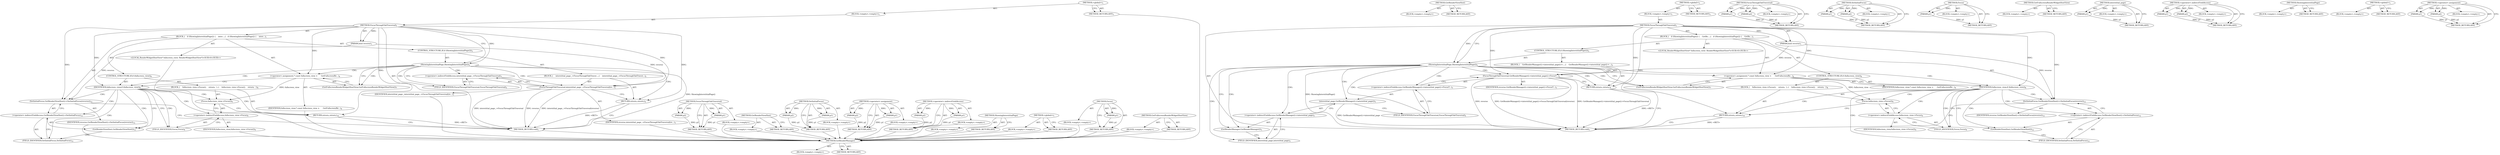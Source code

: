 digraph "Focus" {
vulnerable_76 [label=<(METHOD,GetRenderManager)>];
vulnerable_77 [label=<(BLOCK,&lt;empty&gt;,&lt;empty&gt;)>];
vulnerable_78 [label=<(METHOD_RETURN,ANY)>];
vulnerable_96 [label=<(METHOD,GetRenderViewHost)>];
vulnerable_97 [label=<(BLOCK,&lt;empty&gt;,&lt;empty&gt;)>];
vulnerable_98 [label=<(METHOD_RETURN,ANY)>];
vulnerable_6 [label=<(METHOD,&lt;global&gt;)<SUB>1</SUB>>];
vulnerable_7 [label=<(BLOCK,&lt;empty&gt;,&lt;empty&gt;)<SUB>1</SUB>>];
vulnerable_8 [label=<(METHOD,FocusThroughTabTraversal)<SUB>1</SUB>>];
vulnerable_9 [label=<(PARAM,bool reverse)<SUB>1</SUB>>];
vulnerable_10 [label=<(BLOCK,{
   if (ShowingInterstitialPage()) {
    GetRe...,{
   if (ShowingInterstitialPage()) {
    GetRe...)<SUB>1</SUB>>];
vulnerable_11 [label=<(CONTROL_STRUCTURE,IF,if (ShowingInterstitialPage()))<SUB>2</SUB>>];
vulnerable_12 [label=<(ShowingInterstitialPage,ShowingInterstitialPage())<SUB>2</SUB>>];
vulnerable_13 [label=<(BLOCK,{
    GetRenderManager()-&gt;interstitial_page()-&gt;...,{
    GetRenderManager()-&gt;interstitial_page()-&gt;...)<SUB>2</SUB>>];
vulnerable_14 [label=<(FocusThroughTabTraversal,GetRenderManager()-&gt;interstitial_page()-&gt;FocusT...)<SUB>3</SUB>>];
vulnerable_15 [label=<(&lt;operator&gt;.indirectFieldAccess,GetRenderManager()-&gt;interstitial_page()-&gt;FocusT...)<SUB>3</SUB>>];
vulnerable_16 [label=<(interstitial_page,GetRenderManager()-&gt;interstitial_page())<SUB>3</SUB>>];
vulnerable_17 [label=<(&lt;operator&gt;.indirectFieldAccess,GetRenderManager()-&gt;interstitial_page)<SUB>3</SUB>>];
vulnerable_18 [label=<(GetRenderManager,GetRenderManager())<SUB>3</SUB>>];
vulnerable_19 [label=<(FIELD_IDENTIFIER,interstitial_page,interstitial_page)<SUB>3</SUB>>];
vulnerable_20 [label=<(FIELD_IDENTIFIER,FocusThroughTabTraversal,FocusThroughTabTraversal)<SUB>3</SUB>>];
vulnerable_21 [label=<(IDENTIFIER,reverse,GetRenderManager()-&gt;interstitial_page()-&gt;FocusT...)<SUB>3</SUB>>];
vulnerable_22 [label=<(RETURN,return;,return;)<SUB>4</SUB>>];
vulnerable_23 [label="<(LOCAL,RenderWidgetHostView* fullscreen_view: RenderWidgetHostView*)<SUB>6</SUB>>"];
vulnerable_24 [label=<(&lt;operator&gt;.assignment,* const fullscreen_view =
      GetFullscreenRe...)<SUB>6</SUB>>];
vulnerable_25 [label=<(IDENTIFIER,fullscreen_view,* const fullscreen_view =
      GetFullscreenRe...)<SUB>6</SUB>>];
vulnerable_26 [label=<(GetFullscreenRenderWidgetHostView,GetFullscreenRenderWidgetHostView())<SUB>7</SUB>>];
vulnerable_27 [label=<(CONTROL_STRUCTURE,IF,if (fullscreen_view))<SUB>8</SUB>>];
vulnerable_28 [label=<(IDENTIFIER,fullscreen_view,if (fullscreen_view))<SUB>8</SUB>>];
vulnerable_29 [label=<(BLOCK,{
    fullscreen_view-&gt;Focus();
    return;
  },{
    fullscreen_view-&gt;Focus();
    return;
  })<SUB>8</SUB>>];
vulnerable_30 [label=<(Focus,fullscreen_view-&gt;Focus())<SUB>9</SUB>>];
vulnerable_31 [label=<(&lt;operator&gt;.indirectFieldAccess,fullscreen_view-&gt;Focus)<SUB>9</SUB>>];
vulnerable_32 [label=<(IDENTIFIER,fullscreen_view,fullscreen_view-&gt;Focus())<SUB>9</SUB>>];
vulnerable_33 [label=<(FIELD_IDENTIFIER,Focus,Focus)<SUB>9</SUB>>];
vulnerable_34 [label=<(RETURN,return;,return;)<SUB>10</SUB>>];
vulnerable_35 [label=<(SetInitialFocus,GetRenderViewHost()-&gt;SetInitialFocus(reverse))<SUB>12</SUB>>];
vulnerable_36 [label=<(&lt;operator&gt;.indirectFieldAccess,GetRenderViewHost()-&gt;SetInitialFocus)<SUB>12</SUB>>];
vulnerable_37 [label=<(GetRenderViewHost,GetRenderViewHost())<SUB>12</SUB>>];
vulnerable_38 [label=<(FIELD_IDENTIFIER,SetInitialFocus,SetInitialFocus)<SUB>12</SUB>>];
vulnerable_39 [label=<(IDENTIFIER,reverse,GetRenderViewHost()-&gt;SetInitialFocus(reverse))<SUB>12</SUB>>];
vulnerable_40 [label=<(METHOD_RETURN,void)<SUB>1</SUB>>];
vulnerable_42 [label=<(METHOD_RETURN,ANY)<SUB>1</SUB>>];
vulnerable_62 [label=<(METHOD,FocusThroughTabTraversal)>];
vulnerable_63 [label=<(PARAM,p1)>];
vulnerable_64 [label=<(PARAM,p2)>];
vulnerable_65 [label=<(BLOCK,&lt;empty&gt;,&lt;empty&gt;)>];
vulnerable_66 [label=<(METHOD_RETURN,ANY)>];
vulnerable_91 [label=<(METHOD,SetInitialFocus)>];
vulnerable_92 [label=<(PARAM,p1)>];
vulnerable_93 [label=<(PARAM,p2)>];
vulnerable_94 [label=<(BLOCK,&lt;empty&gt;,&lt;empty&gt;)>];
vulnerable_95 [label=<(METHOD_RETURN,ANY)>];
vulnerable_87 [label=<(METHOD,Focus)>];
vulnerable_88 [label=<(PARAM,p1)>];
vulnerable_89 [label=<(BLOCK,&lt;empty&gt;,&lt;empty&gt;)>];
vulnerable_90 [label=<(METHOD_RETURN,ANY)>];
vulnerable_84 [label=<(METHOD,GetFullscreenRenderWidgetHostView)>];
vulnerable_85 [label=<(BLOCK,&lt;empty&gt;,&lt;empty&gt;)>];
vulnerable_86 [label=<(METHOD_RETURN,ANY)>];
vulnerable_72 [label=<(METHOD,interstitial_page)>];
vulnerable_73 [label=<(PARAM,p1)>];
vulnerable_74 [label=<(BLOCK,&lt;empty&gt;,&lt;empty&gt;)>];
vulnerable_75 [label=<(METHOD_RETURN,ANY)>];
vulnerable_67 [label=<(METHOD,&lt;operator&gt;.indirectFieldAccess)>];
vulnerable_68 [label=<(PARAM,p1)>];
vulnerable_69 [label=<(PARAM,p2)>];
vulnerable_70 [label=<(BLOCK,&lt;empty&gt;,&lt;empty&gt;)>];
vulnerable_71 [label=<(METHOD_RETURN,ANY)>];
vulnerable_59 [label=<(METHOD,ShowingInterstitialPage)>];
vulnerable_60 [label=<(BLOCK,&lt;empty&gt;,&lt;empty&gt;)>];
vulnerable_61 [label=<(METHOD_RETURN,ANY)>];
vulnerable_53 [label=<(METHOD,&lt;global&gt;)<SUB>1</SUB>>];
vulnerable_54 [label=<(BLOCK,&lt;empty&gt;,&lt;empty&gt;)>];
vulnerable_55 [label=<(METHOD_RETURN,ANY)>];
vulnerable_79 [label=<(METHOD,&lt;operator&gt;.assignment)>];
vulnerable_80 [label=<(PARAM,p1)>];
vulnerable_81 [label=<(PARAM,p2)>];
vulnerable_82 [label=<(BLOCK,&lt;empty&gt;,&lt;empty&gt;)>];
vulnerable_83 [label=<(METHOD_RETURN,ANY)>];
fixed_74 [label=<(METHOD,GetFullscreenRenderWidgetHostView)>];
fixed_75 [label=<(BLOCK,&lt;empty&gt;,&lt;empty&gt;)>];
fixed_76 [label=<(METHOD_RETURN,ANY)>];
fixed_6 [label=<(METHOD,&lt;global&gt;)<SUB>1</SUB>>];
fixed_7 [label=<(BLOCK,&lt;empty&gt;,&lt;empty&gt;)<SUB>1</SUB>>];
fixed_8 [label=<(METHOD,FocusThroughTabTraversal)<SUB>1</SUB>>];
fixed_9 [label=<(PARAM,bool reverse)<SUB>1</SUB>>];
fixed_10 [label=<(BLOCK,{
   if (ShowingInterstitialPage()) {
    inter...,{
   if (ShowingInterstitialPage()) {
    inter...)<SUB>1</SUB>>];
fixed_11 [label=<(CONTROL_STRUCTURE,IF,if (ShowingInterstitialPage()))<SUB>2</SUB>>];
fixed_12 [label=<(ShowingInterstitialPage,ShowingInterstitialPage())<SUB>2</SUB>>];
fixed_13 [label=<(BLOCK,{
    interstitial_page_-&gt;FocusThroughTabTraver...,{
    interstitial_page_-&gt;FocusThroughTabTraver...)<SUB>2</SUB>>];
fixed_14 [label=<(FocusThroughTabTraversal,interstitial_page_-&gt;FocusThroughTabTraversal(re...)<SUB>3</SUB>>];
fixed_15 [label=<(&lt;operator&gt;.indirectFieldAccess,interstitial_page_-&gt;FocusThroughTabTraversal)<SUB>3</SUB>>];
fixed_16 [label=<(IDENTIFIER,interstitial_page_,interstitial_page_-&gt;FocusThroughTabTraversal(re...)<SUB>3</SUB>>];
fixed_17 [label=<(FIELD_IDENTIFIER,FocusThroughTabTraversal,FocusThroughTabTraversal)<SUB>3</SUB>>];
fixed_18 [label=<(IDENTIFIER,reverse,interstitial_page_-&gt;FocusThroughTabTraversal(re...)<SUB>3</SUB>>];
fixed_19 [label=<(RETURN,return;,return;)<SUB>4</SUB>>];
fixed_20 [label="<(LOCAL,RenderWidgetHostView* fullscreen_view: RenderWidgetHostView*)<SUB>6</SUB>>"];
fixed_21 [label=<(&lt;operator&gt;.assignment,* const fullscreen_view =
      GetFullscreenRe...)<SUB>6</SUB>>];
fixed_22 [label=<(IDENTIFIER,fullscreen_view,* const fullscreen_view =
      GetFullscreenRe...)<SUB>6</SUB>>];
fixed_23 [label=<(GetFullscreenRenderWidgetHostView,GetFullscreenRenderWidgetHostView())<SUB>7</SUB>>];
fixed_24 [label=<(CONTROL_STRUCTURE,IF,if (fullscreen_view))<SUB>8</SUB>>];
fixed_25 [label=<(IDENTIFIER,fullscreen_view,if (fullscreen_view))<SUB>8</SUB>>];
fixed_26 [label=<(BLOCK,{
    fullscreen_view-&gt;Focus();
    return;
  },{
    fullscreen_view-&gt;Focus();
    return;
  })<SUB>8</SUB>>];
fixed_27 [label=<(Focus,fullscreen_view-&gt;Focus())<SUB>9</SUB>>];
fixed_28 [label=<(&lt;operator&gt;.indirectFieldAccess,fullscreen_view-&gt;Focus)<SUB>9</SUB>>];
fixed_29 [label=<(IDENTIFIER,fullscreen_view,fullscreen_view-&gt;Focus())<SUB>9</SUB>>];
fixed_30 [label=<(FIELD_IDENTIFIER,Focus,Focus)<SUB>9</SUB>>];
fixed_31 [label=<(RETURN,return;,return;)<SUB>10</SUB>>];
fixed_32 [label=<(SetInitialFocus,GetRenderViewHost()-&gt;SetInitialFocus(reverse))<SUB>12</SUB>>];
fixed_33 [label=<(&lt;operator&gt;.indirectFieldAccess,GetRenderViewHost()-&gt;SetInitialFocus)<SUB>12</SUB>>];
fixed_34 [label=<(GetRenderViewHost,GetRenderViewHost())<SUB>12</SUB>>];
fixed_35 [label=<(FIELD_IDENTIFIER,SetInitialFocus,SetInitialFocus)<SUB>12</SUB>>];
fixed_36 [label=<(IDENTIFIER,reverse,GetRenderViewHost()-&gt;SetInitialFocus(reverse))<SUB>12</SUB>>];
fixed_37 [label=<(METHOD_RETURN,void)<SUB>1</SUB>>];
fixed_39 [label=<(METHOD_RETURN,ANY)<SUB>1</SUB>>];
fixed_59 [label=<(METHOD,FocusThroughTabTraversal)>];
fixed_60 [label=<(PARAM,p1)>];
fixed_61 [label=<(PARAM,p2)>];
fixed_62 [label=<(BLOCK,&lt;empty&gt;,&lt;empty&gt;)>];
fixed_63 [label=<(METHOD_RETURN,ANY)>];
fixed_86 [label=<(METHOD,GetRenderViewHost)>];
fixed_87 [label=<(BLOCK,&lt;empty&gt;,&lt;empty&gt;)>];
fixed_88 [label=<(METHOD_RETURN,ANY)>];
fixed_81 [label=<(METHOD,SetInitialFocus)>];
fixed_82 [label=<(PARAM,p1)>];
fixed_83 [label=<(PARAM,p2)>];
fixed_84 [label=<(BLOCK,&lt;empty&gt;,&lt;empty&gt;)>];
fixed_85 [label=<(METHOD_RETURN,ANY)>];
fixed_69 [label=<(METHOD,&lt;operator&gt;.assignment)>];
fixed_70 [label=<(PARAM,p1)>];
fixed_71 [label=<(PARAM,p2)>];
fixed_72 [label=<(BLOCK,&lt;empty&gt;,&lt;empty&gt;)>];
fixed_73 [label=<(METHOD_RETURN,ANY)>];
fixed_64 [label=<(METHOD,&lt;operator&gt;.indirectFieldAccess)>];
fixed_65 [label=<(PARAM,p1)>];
fixed_66 [label=<(PARAM,p2)>];
fixed_67 [label=<(BLOCK,&lt;empty&gt;,&lt;empty&gt;)>];
fixed_68 [label=<(METHOD_RETURN,ANY)>];
fixed_56 [label=<(METHOD,ShowingInterstitialPage)>];
fixed_57 [label=<(BLOCK,&lt;empty&gt;,&lt;empty&gt;)>];
fixed_58 [label=<(METHOD_RETURN,ANY)>];
fixed_50 [label=<(METHOD,&lt;global&gt;)<SUB>1</SUB>>];
fixed_51 [label=<(BLOCK,&lt;empty&gt;,&lt;empty&gt;)>];
fixed_52 [label=<(METHOD_RETURN,ANY)>];
fixed_77 [label=<(METHOD,Focus)>];
fixed_78 [label=<(PARAM,p1)>];
fixed_79 [label=<(BLOCK,&lt;empty&gt;,&lt;empty&gt;)>];
fixed_80 [label=<(METHOD_RETURN,ANY)>];
vulnerable_76 -> vulnerable_77  [key=0, label="AST: "];
vulnerable_76 -> vulnerable_78  [key=0, label="AST: "];
vulnerable_76 -> vulnerable_78  [key=1, label="CFG: "];
vulnerable_96 -> vulnerable_97  [key=0, label="AST: "];
vulnerable_96 -> vulnerable_98  [key=0, label="AST: "];
vulnerable_96 -> vulnerable_98  [key=1, label="CFG: "];
vulnerable_6 -> vulnerable_7  [key=0, label="AST: "];
vulnerable_6 -> vulnerable_42  [key=0, label="AST: "];
vulnerable_6 -> vulnerable_42  [key=1, label="CFG: "];
vulnerable_7 -> vulnerable_8  [key=0, label="AST: "];
vulnerable_8 -> vulnerable_9  [key=0, label="AST: "];
vulnerable_8 -> vulnerable_9  [key=1, label="DDG: "];
vulnerable_8 -> vulnerable_10  [key=0, label="AST: "];
vulnerable_8 -> vulnerable_40  [key=0, label="AST: "];
vulnerable_8 -> vulnerable_12  [key=0, label="CFG: "];
vulnerable_8 -> vulnerable_12  [key=1, label="DDG: "];
vulnerable_8 -> vulnerable_24  [key=0, label="DDG: "];
vulnerable_8 -> vulnerable_28  [key=0, label="DDG: "];
vulnerable_8 -> vulnerable_35  [key=0, label="DDG: "];
vulnerable_8 -> vulnerable_22  [key=0, label="DDG: "];
vulnerable_8 -> vulnerable_34  [key=0, label="DDG: "];
vulnerable_8 -> vulnerable_14  [key=0, label="DDG: "];
vulnerable_9 -> vulnerable_35  [key=0, label="DDG: reverse"];
vulnerable_9 -> vulnerable_14  [key=0, label="DDG: reverse"];
vulnerable_10 -> vulnerable_11  [key=0, label="AST: "];
vulnerable_10 -> vulnerable_23  [key=0, label="AST: "];
vulnerable_10 -> vulnerable_24  [key=0, label="AST: "];
vulnerable_10 -> vulnerable_27  [key=0, label="AST: "];
vulnerable_10 -> vulnerable_35  [key=0, label="AST: "];
vulnerable_11 -> vulnerable_12  [key=0, label="AST: "];
vulnerable_11 -> vulnerable_13  [key=0, label="AST: "];
vulnerable_12 -> vulnerable_18  [key=0, label="CFG: "];
vulnerable_12 -> vulnerable_18  [key=1, label="CDG: "];
vulnerable_12 -> vulnerable_26  [key=0, label="CFG: "];
vulnerable_12 -> vulnerable_26  [key=1, label="CDG: "];
vulnerable_12 -> vulnerable_40  [key=0, label="DDG: ShowingInterstitialPage()"];
vulnerable_12 -> vulnerable_24  [key=0, label="CDG: "];
vulnerable_12 -> vulnerable_16  [key=0, label="CDG: "];
vulnerable_12 -> vulnerable_17  [key=0, label="CDG: "];
vulnerable_12 -> vulnerable_15  [key=0, label="CDG: "];
vulnerable_12 -> vulnerable_14  [key=0, label="CDG: "];
vulnerable_12 -> vulnerable_19  [key=0, label="CDG: "];
vulnerable_12 -> vulnerable_28  [key=0, label="CDG: "];
vulnerable_12 -> vulnerable_20  [key=0, label="CDG: "];
vulnerable_12 -> vulnerable_22  [key=0, label="CDG: "];
vulnerable_13 -> vulnerable_14  [key=0, label="AST: "];
vulnerable_13 -> vulnerable_22  [key=0, label="AST: "];
vulnerable_14 -> vulnerable_15  [key=0, label="AST: "];
vulnerable_14 -> vulnerable_21  [key=0, label="AST: "];
vulnerable_14 -> vulnerable_22  [key=0, label="CFG: "];
vulnerable_14 -> vulnerable_40  [key=0, label="DDG: GetRenderManager()-&gt;interstitial_page()-&gt;FocusThroughTabTraversal"];
vulnerable_14 -> vulnerable_40  [key=1, label="DDG: reverse"];
vulnerable_14 -> vulnerable_40  [key=2, label="DDG: GetRenderManager()-&gt;interstitial_page()-&gt;FocusThroughTabTraversal(reverse)"];
vulnerable_15 -> vulnerable_16  [key=0, label="AST: "];
vulnerable_15 -> vulnerable_20  [key=0, label="AST: "];
vulnerable_15 -> vulnerable_14  [key=0, label="CFG: "];
vulnerable_16 -> vulnerable_17  [key=0, label="AST: "];
vulnerable_16 -> vulnerable_20  [key=0, label="CFG: "];
vulnerable_16 -> vulnerable_40  [key=0, label="DDG: GetRenderManager()-&gt;interstitial_page"];
vulnerable_17 -> vulnerable_18  [key=0, label="AST: "];
vulnerable_17 -> vulnerable_19  [key=0, label="AST: "];
vulnerable_17 -> vulnerable_16  [key=0, label="CFG: "];
vulnerable_18 -> vulnerable_19  [key=0, label="CFG: "];
vulnerable_19 -> vulnerable_17  [key=0, label="CFG: "];
vulnerable_20 -> vulnerable_15  [key=0, label="CFG: "];
vulnerable_22 -> vulnerable_40  [key=0, label="CFG: "];
vulnerable_22 -> vulnerable_40  [key=1, label="DDG: &lt;RET&gt;"];
vulnerable_24 -> vulnerable_25  [key=0, label="AST: "];
vulnerable_24 -> vulnerable_26  [key=0, label="AST: "];
vulnerable_24 -> vulnerable_28  [key=0, label="CFG: "];
vulnerable_24 -> vulnerable_30  [key=0, label="DDG: fullscreen_view"];
vulnerable_26 -> vulnerable_24  [key=0, label="CFG: "];
vulnerable_27 -> vulnerable_28  [key=0, label="AST: "];
vulnerable_27 -> vulnerable_29  [key=0, label="AST: "];
vulnerable_28 -> vulnerable_37  [key=0, label="CFG: "];
vulnerable_28 -> vulnerable_37  [key=1, label="CDG: "];
vulnerable_28 -> vulnerable_33  [key=0, label="CFG: "];
vulnerable_28 -> vulnerable_33  [key=1, label="CDG: "];
vulnerable_28 -> vulnerable_30  [key=0, label="CDG: "];
vulnerable_28 -> vulnerable_34  [key=0, label="CDG: "];
vulnerable_28 -> vulnerable_36  [key=0, label="CDG: "];
vulnerable_28 -> vulnerable_35  [key=0, label="CDG: "];
vulnerable_28 -> vulnerable_38  [key=0, label="CDG: "];
vulnerable_28 -> vulnerable_31  [key=0, label="CDG: "];
vulnerable_29 -> vulnerable_30  [key=0, label="AST: "];
vulnerable_29 -> vulnerable_34  [key=0, label="AST: "];
vulnerable_30 -> vulnerable_31  [key=0, label="AST: "];
vulnerable_30 -> vulnerable_34  [key=0, label="CFG: "];
vulnerable_31 -> vulnerable_32  [key=0, label="AST: "];
vulnerable_31 -> vulnerable_33  [key=0, label="AST: "];
vulnerable_31 -> vulnerable_30  [key=0, label="CFG: "];
vulnerable_33 -> vulnerable_31  [key=0, label="CFG: "];
vulnerable_34 -> vulnerable_40  [key=0, label="CFG: "];
vulnerable_34 -> vulnerable_40  [key=1, label="DDG: &lt;RET&gt;"];
vulnerable_35 -> vulnerable_36  [key=0, label="AST: "];
vulnerable_35 -> vulnerable_39  [key=0, label="AST: "];
vulnerable_35 -> vulnerable_40  [key=0, label="CFG: "];
vulnerable_36 -> vulnerable_37  [key=0, label="AST: "];
vulnerable_36 -> vulnerable_38  [key=0, label="AST: "];
vulnerable_36 -> vulnerable_35  [key=0, label="CFG: "];
vulnerable_37 -> vulnerable_38  [key=0, label="CFG: "];
vulnerable_38 -> vulnerable_36  [key=0, label="CFG: "];
vulnerable_62 -> vulnerable_63  [key=0, label="AST: "];
vulnerable_62 -> vulnerable_63  [key=1, label="DDG: "];
vulnerable_62 -> vulnerable_65  [key=0, label="AST: "];
vulnerable_62 -> vulnerable_64  [key=0, label="AST: "];
vulnerable_62 -> vulnerable_64  [key=1, label="DDG: "];
vulnerable_62 -> vulnerable_66  [key=0, label="AST: "];
vulnerable_62 -> vulnerable_66  [key=1, label="CFG: "];
vulnerable_63 -> vulnerable_66  [key=0, label="DDG: p1"];
vulnerable_64 -> vulnerable_66  [key=0, label="DDG: p2"];
vulnerable_91 -> vulnerable_92  [key=0, label="AST: "];
vulnerable_91 -> vulnerable_92  [key=1, label="DDG: "];
vulnerable_91 -> vulnerable_94  [key=0, label="AST: "];
vulnerable_91 -> vulnerable_93  [key=0, label="AST: "];
vulnerable_91 -> vulnerable_93  [key=1, label="DDG: "];
vulnerable_91 -> vulnerable_95  [key=0, label="AST: "];
vulnerable_91 -> vulnerable_95  [key=1, label="CFG: "];
vulnerable_92 -> vulnerable_95  [key=0, label="DDG: p1"];
vulnerable_93 -> vulnerable_95  [key=0, label="DDG: p2"];
vulnerable_87 -> vulnerable_88  [key=0, label="AST: "];
vulnerable_87 -> vulnerable_88  [key=1, label="DDG: "];
vulnerable_87 -> vulnerable_89  [key=0, label="AST: "];
vulnerable_87 -> vulnerable_90  [key=0, label="AST: "];
vulnerable_87 -> vulnerable_90  [key=1, label="CFG: "];
vulnerable_88 -> vulnerable_90  [key=0, label="DDG: p1"];
vulnerable_84 -> vulnerable_85  [key=0, label="AST: "];
vulnerable_84 -> vulnerable_86  [key=0, label="AST: "];
vulnerable_84 -> vulnerable_86  [key=1, label="CFG: "];
vulnerable_72 -> vulnerable_73  [key=0, label="AST: "];
vulnerable_72 -> vulnerable_73  [key=1, label="DDG: "];
vulnerable_72 -> vulnerable_74  [key=0, label="AST: "];
vulnerable_72 -> vulnerable_75  [key=0, label="AST: "];
vulnerable_72 -> vulnerable_75  [key=1, label="CFG: "];
vulnerable_73 -> vulnerable_75  [key=0, label="DDG: p1"];
vulnerable_67 -> vulnerable_68  [key=0, label="AST: "];
vulnerable_67 -> vulnerable_68  [key=1, label="DDG: "];
vulnerable_67 -> vulnerable_70  [key=0, label="AST: "];
vulnerable_67 -> vulnerable_69  [key=0, label="AST: "];
vulnerable_67 -> vulnerable_69  [key=1, label="DDG: "];
vulnerable_67 -> vulnerable_71  [key=0, label="AST: "];
vulnerable_67 -> vulnerable_71  [key=1, label="CFG: "];
vulnerable_68 -> vulnerable_71  [key=0, label="DDG: p1"];
vulnerable_69 -> vulnerable_71  [key=0, label="DDG: p2"];
vulnerable_59 -> vulnerable_60  [key=0, label="AST: "];
vulnerable_59 -> vulnerable_61  [key=0, label="AST: "];
vulnerable_59 -> vulnerable_61  [key=1, label="CFG: "];
vulnerable_53 -> vulnerable_54  [key=0, label="AST: "];
vulnerable_53 -> vulnerable_55  [key=0, label="AST: "];
vulnerable_53 -> vulnerable_55  [key=1, label="CFG: "];
vulnerable_79 -> vulnerable_80  [key=0, label="AST: "];
vulnerable_79 -> vulnerable_80  [key=1, label="DDG: "];
vulnerable_79 -> vulnerable_82  [key=0, label="AST: "];
vulnerable_79 -> vulnerable_81  [key=0, label="AST: "];
vulnerable_79 -> vulnerable_81  [key=1, label="DDG: "];
vulnerable_79 -> vulnerable_83  [key=0, label="AST: "];
vulnerable_79 -> vulnerable_83  [key=1, label="CFG: "];
vulnerable_80 -> vulnerable_83  [key=0, label="DDG: p1"];
vulnerable_81 -> vulnerable_83  [key=0, label="DDG: p2"];
fixed_74 -> fixed_75  [key=0, label="AST: "];
fixed_74 -> fixed_76  [key=0, label="AST: "];
fixed_74 -> fixed_76  [key=1, label="CFG: "];
fixed_75 -> vulnerable_76  [key=0];
fixed_76 -> vulnerable_76  [key=0];
fixed_6 -> fixed_7  [key=0, label="AST: "];
fixed_6 -> fixed_39  [key=0, label="AST: "];
fixed_6 -> fixed_39  [key=1, label="CFG: "];
fixed_7 -> fixed_8  [key=0, label="AST: "];
fixed_8 -> fixed_9  [key=0, label="AST: "];
fixed_8 -> fixed_9  [key=1, label="DDG: "];
fixed_8 -> fixed_10  [key=0, label="AST: "];
fixed_8 -> fixed_37  [key=0, label="AST: "];
fixed_8 -> fixed_12  [key=0, label="CFG: "];
fixed_8 -> fixed_12  [key=1, label="DDG: "];
fixed_8 -> fixed_21  [key=0, label="DDG: "];
fixed_8 -> fixed_25  [key=0, label="DDG: "];
fixed_8 -> fixed_32  [key=0, label="DDG: "];
fixed_8 -> fixed_19  [key=0, label="DDG: "];
fixed_8 -> fixed_31  [key=0, label="DDG: "];
fixed_8 -> fixed_14  [key=0, label="DDG: "];
fixed_9 -> fixed_32  [key=0, label="DDG: reverse"];
fixed_9 -> fixed_14  [key=0, label="DDG: reverse"];
fixed_10 -> fixed_11  [key=0, label="AST: "];
fixed_10 -> fixed_20  [key=0, label="AST: "];
fixed_10 -> fixed_21  [key=0, label="AST: "];
fixed_10 -> fixed_24  [key=0, label="AST: "];
fixed_10 -> fixed_32  [key=0, label="AST: "];
fixed_11 -> fixed_12  [key=0, label="AST: "];
fixed_11 -> fixed_13  [key=0, label="AST: "];
fixed_12 -> fixed_17  [key=0, label="CFG: "];
fixed_12 -> fixed_17  [key=1, label="CDG: "];
fixed_12 -> fixed_23  [key=0, label="CFG: "];
fixed_12 -> fixed_23  [key=1, label="CDG: "];
fixed_12 -> fixed_37  [key=0, label="DDG: ShowingInterstitialPage()"];
fixed_12 -> fixed_15  [key=0, label="CDG: "];
fixed_12 -> fixed_21  [key=0, label="CDG: "];
fixed_12 -> fixed_14  [key=0, label="CDG: "];
fixed_12 -> fixed_19  [key=0, label="CDG: "];
fixed_12 -> fixed_25  [key=0, label="CDG: "];
fixed_13 -> fixed_14  [key=0, label="AST: "];
fixed_13 -> fixed_19  [key=0, label="AST: "];
fixed_14 -> fixed_15  [key=0, label="AST: "];
fixed_14 -> fixed_18  [key=0, label="AST: "];
fixed_14 -> fixed_19  [key=0, label="CFG: "];
fixed_14 -> fixed_37  [key=0, label="DDG: interstitial_page_-&gt;FocusThroughTabTraversal"];
fixed_14 -> fixed_37  [key=1, label="DDG: reverse"];
fixed_14 -> fixed_37  [key=2, label="DDG: interstitial_page_-&gt;FocusThroughTabTraversal(reverse)"];
fixed_15 -> fixed_16  [key=0, label="AST: "];
fixed_15 -> fixed_17  [key=0, label="AST: "];
fixed_15 -> fixed_14  [key=0, label="CFG: "];
fixed_16 -> vulnerable_76  [key=0];
fixed_17 -> fixed_15  [key=0, label="CFG: "];
fixed_18 -> vulnerable_76  [key=0];
fixed_19 -> fixed_37  [key=0, label="CFG: "];
fixed_19 -> fixed_37  [key=1, label="DDG: &lt;RET&gt;"];
fixed_20 -> vulnerable_76  [key=0];
fixed_21 -> fixed_22  [key=0, label="AST: "];
fixed_21 -> fixed_23  [key=0, label="AST: "];
fixed_21 -> fixed_25  [key=0, label="CFG: "];
fixed_21 -> fixed_27  [key=0, label="DDG: fullscreen_view"];
fixed_22 -> vulnerable_76  [key=0];
fixed_23 -> fixed_21  [key=0, label="CFG: "];
fixed_24 -> fixed_25  [key=0, label="AST: "];
fixed_24 -> fixed_26  [key=0, label="AST: "];
fixed_25 -> fixed_34  [key=0, label="CFG: "];
fixed_25 -> fixed_34  [key=1, label="CDG: "];
fixed_25 -> fixed_30  [key=0, label="CFG: "];
fixed_25 -> fixed_30  [key=1, label="CDG: "];
fixed_25 -> fixed_32  [key=0, label="CDG: "];
fixed_25 -> fixed_33  [key=0, label="CDG: "];
fixed_25 -> fixed_28  [key=0, label="CDG: "];
fixed_25 -> fixed_35  [key=0, label="CDG: "];
fixed_25 -> fixed_27  [key=0, label="CDG: "];
fixed_25 -> fixed_31  [key=0, label="CDG: "];
fixed_26 -> fixed_27  [key=0, label="AST: "];
fixed_26 -> fixed_31  [key=0, label="AST: "];
fixed_27 -> fixed_28  [key=0, label="AST: "];
fixed_27 -> fixed_31  [key=0, label="CFG: "];
fixed_28 -> fixed_29  [key=0, label="AST: "];
fixed_28 -> fixed_30  [key=0, label="AST: "];
fixed_28 -> fixed_27  [key=0, label="CFG: "];
fixed_29 -> vulnerable_76  [key=0];
fixed_30 -> fixed_28  [key=0, label="CFG: "];
fixed_31 -> fixed_37  [key=0, label="CFG: "];
fixed_31 -> fixed_37  [key=1, label="DDG: &lt;RET&gt;"];
fixed_32 -> fixed_33  [key=0, label="AST: "];
fixed_32 -> fixed_36  [key=0, label="AST: "];
fixed_32 -> fixed_37  [key=0, label="CFG: "];
fixed_33 -> fixed_34  [key=0, label="AST: "];
fixed_33 -> fixed_35  [key=0, label="AST: "];
fixed_33 -> fixed_32  [key=0, label="CFG: "];
fixed_34 -> fixed_35  [key=0, label="CFG: "];
fixed_35 -> fixed_33  [key=0, label="CFG: "];
fixed_36 -> vulnerable_76  [key=0];
fixed_37 -> vulnerable_76  [key=0];
fixed_39 -> vulnerable_76  [key=0];
fixed_59 -> fixed_60  [key=0, label="AST: "];
fixed_59 -> fixed_60  [key=1, label="DDG: "];
fixed_59 -> fixed_62  [key=0, label="AST: "];
fixed_59 -> fixed_61  [key=0, label="AST: "];
fixed_59 -> fixed_61  [key=1, label="DDG: "];
fixed_59 -> fixed_63  [key=0, label="AST: "];
fixed_59 -> fixed_63  [key=1, label="CFG: "];
fixed_60 -> fixed_63  [key=0, label="DDG: p1"];
fixed_61 -> fixed_63  [key=0, label="DDG: p2"];
fixed_62 -> vulnerable_76  [key=0];
fixed_63 -> vulnerable_76  [key=0];
fixed_86 -> fixed_87  [key=0, label="AST: "];
fixed_86 -> fixed_88  [key=0, label="AST: "];
fixed_86 -> fixed_88  [key=1, label="CFG: "];
fixed_87 -> vulnerable_76  [key=0];
fixed_88 -> vulnerable_76  [key=0];
fixed_81 -> fixed_82  [key=0, label="AST: "];
fixed_81 -> fixed_82  [key=1, label="DDG: "];
fixed_81 -> fixed_84  [key=0, label="AST: "];
fixed_81 -> fixed_83  [key=0, label="AST: "];
fixed_81 -> fixed_83  [key=1, label="DDG: "];
fixed_81 -> fixed_85  [key=0, label="AST: "];
fixed_81 -> fixed_85  [key=1, label="CFG: "];
fixed_82 -> fixed_85  [key=0, label="DDG: p1"];
fixed_83 -> fixed_85  [key=0, label="DDG: p2"];
fixed_84 -> vulnerable_76  [key=0];
fixed_85 -> vulnerable_76  [key=0];
fixed_69 -> fixed_70  [key=0, label="AST: "];
fixed_69 -> fixed_70  [key=1, label="DDG: "];
fixed_69 -> fixed_72  [key=0, label="AST: "];
fixed_69 -> fixed_71  [key=0, label="AST: "];
fixed_69 -> fixed_71  [key=1, label="DDG: "];
fixed_69 -> fixed_73  [key=0, label="AST: "];
fixed_69 -> fixed_73  [key=1, label="CFG: "];
fixed_70 -> fixed_73  [key=0, label="DDG: p1"];
fixed_71 -> fixed_73  [key=0, label="DDG: p2"];
fixed_72 -> vulnerable_76  [key=0];
fixed_73 -> vulnerable_76  [key=0];
fixed_64 -> fixed_65  [key=0, label="AST: "];
fixed_64 -> fixed_65  [key=1, label="DDG: "];
fixed_64 -> fixed_67  [key=0, label="AST: "];
fixed_64 -> fixed_66  [key=0, label="AST: "];
fixed_64 -> fixed_66  [key=1, label="DDG: "];
fixed_64 -> fixed_68  [key=0, label="AST: "];
fixed_64 -> fixed_68  [key=1, label="CFG: "];
fixed_65 -> fixed_68  [key=0, label="DDG: p1"];
fixed_66 -> fixed_68  [key=0, label="DDG: p2"];
fixed_67 -> vulnerable_76  [key=0];
fixed_68 -> vulnerable_76  [key=0];
fixed_56 -> fixed_57  [key=0, label="AST: "];
fixed_56 -> fixed_58  [key=0, label="AST: "];
fixed_56 -> fixed_58  [key=1, label="CFG: "];
fixed_57 -> vulnerable_76  [key=0];
fixed_58 -> vulnerable_76  [key=0];
fixed_50 -> fixed_51  [key=0, label="AST: "];
fixed_50 -> fixed_52  [key=0, label="AST: "];
fixed_50 -> fixed_52  [key=1, label="CFG: "];
fixed_51 -> vulnerable_76  [key=0];
fixed_52 -> vulnerable_76  [key=0];
fixed_77 -> fixed_78  [key=0, label="AST: "];
fixed_77 -> fixed_78  [key=1, label="DDG: "];
fixed_77 -> fixed_79  [key=0, label="AST: "];
fixed_77 -> fixed_80  [key=0, label="AST: "];
fixed_77 -> fixed_80  [key=1, label="CFG: "];
fixed_78 -> fixed_80  [key=0, label="DDG: p1"];
fixed_79 -> vulnerable_76  [key=0];
fixed_80 -> vulnerable_76  [key=0];
}
